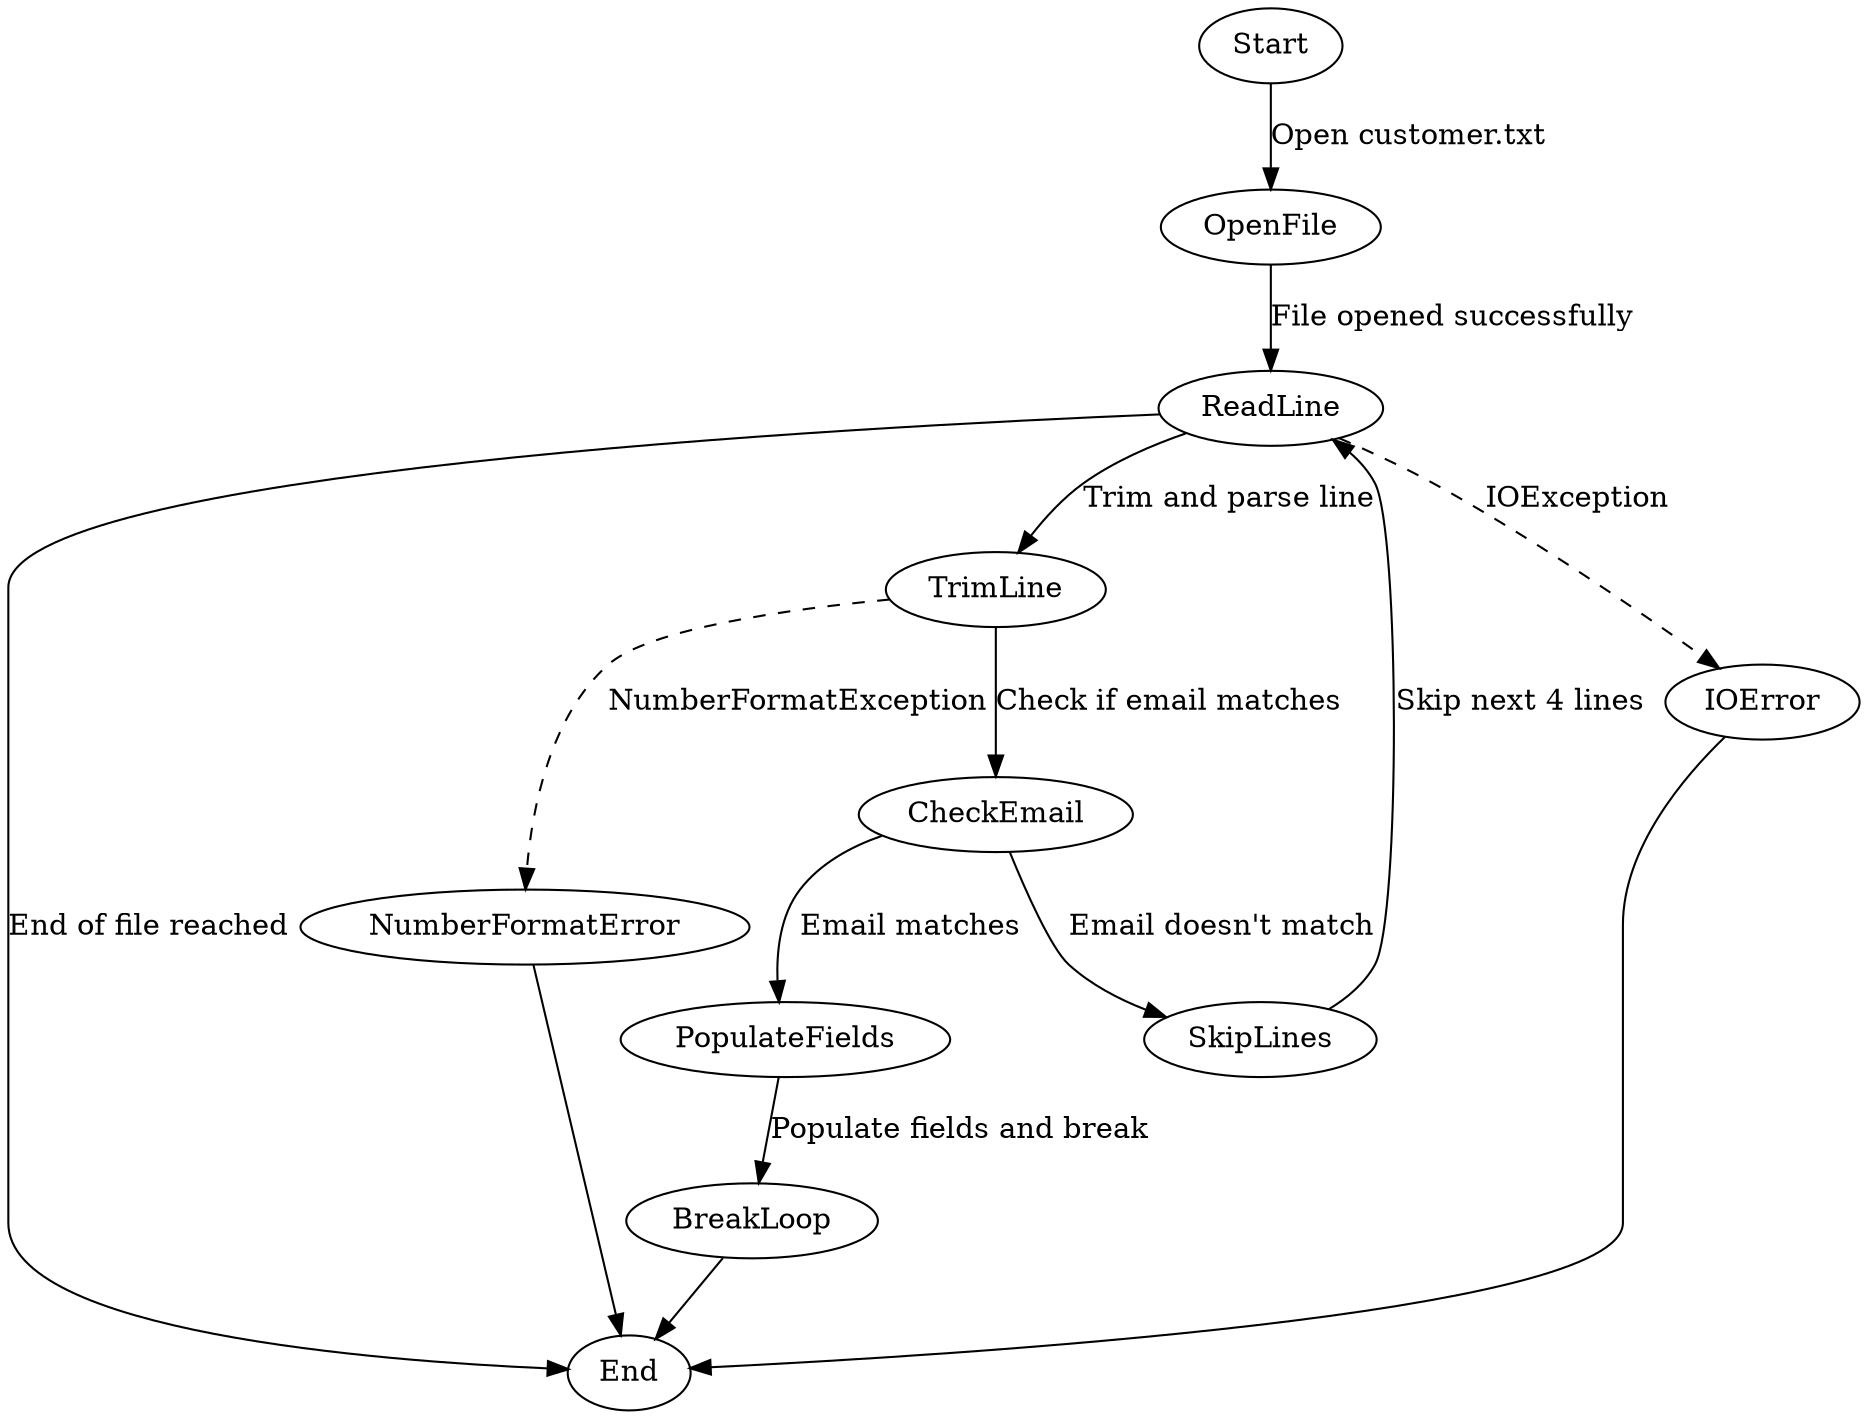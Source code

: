 digraph LoadCustomerData {
    Start -> OpenFile [label="Open customer.txt"];
    OpenFile -> ReadLine [label="File opened successfully"];
    ReadLine -> TrimLine [label="Trim and parse line"];
    TrimLine -> CheckEmail [label="Check if email matches"];
    
    CheckEmail -> PopulateFields [label="Email matches"];
    PopulateFields -> BreakLoop [label="Populate fields and break"];
    BreakLoop -> End;

    CheckEmail -> SkipLines [label="Email doesn't match"];
    SkipLines -> ReadLine [label="Skip next 4 lines"];

    ReadLine -> End [label="End of file reached"];
    
    ReadLine -> IOError [label="IOException", style=dashed];
    IOError -> End;
    
    TrimLine -> NumberFormatError [label="NumberFormatException", style=dashed];
    NumberFormatError -> End;
}
